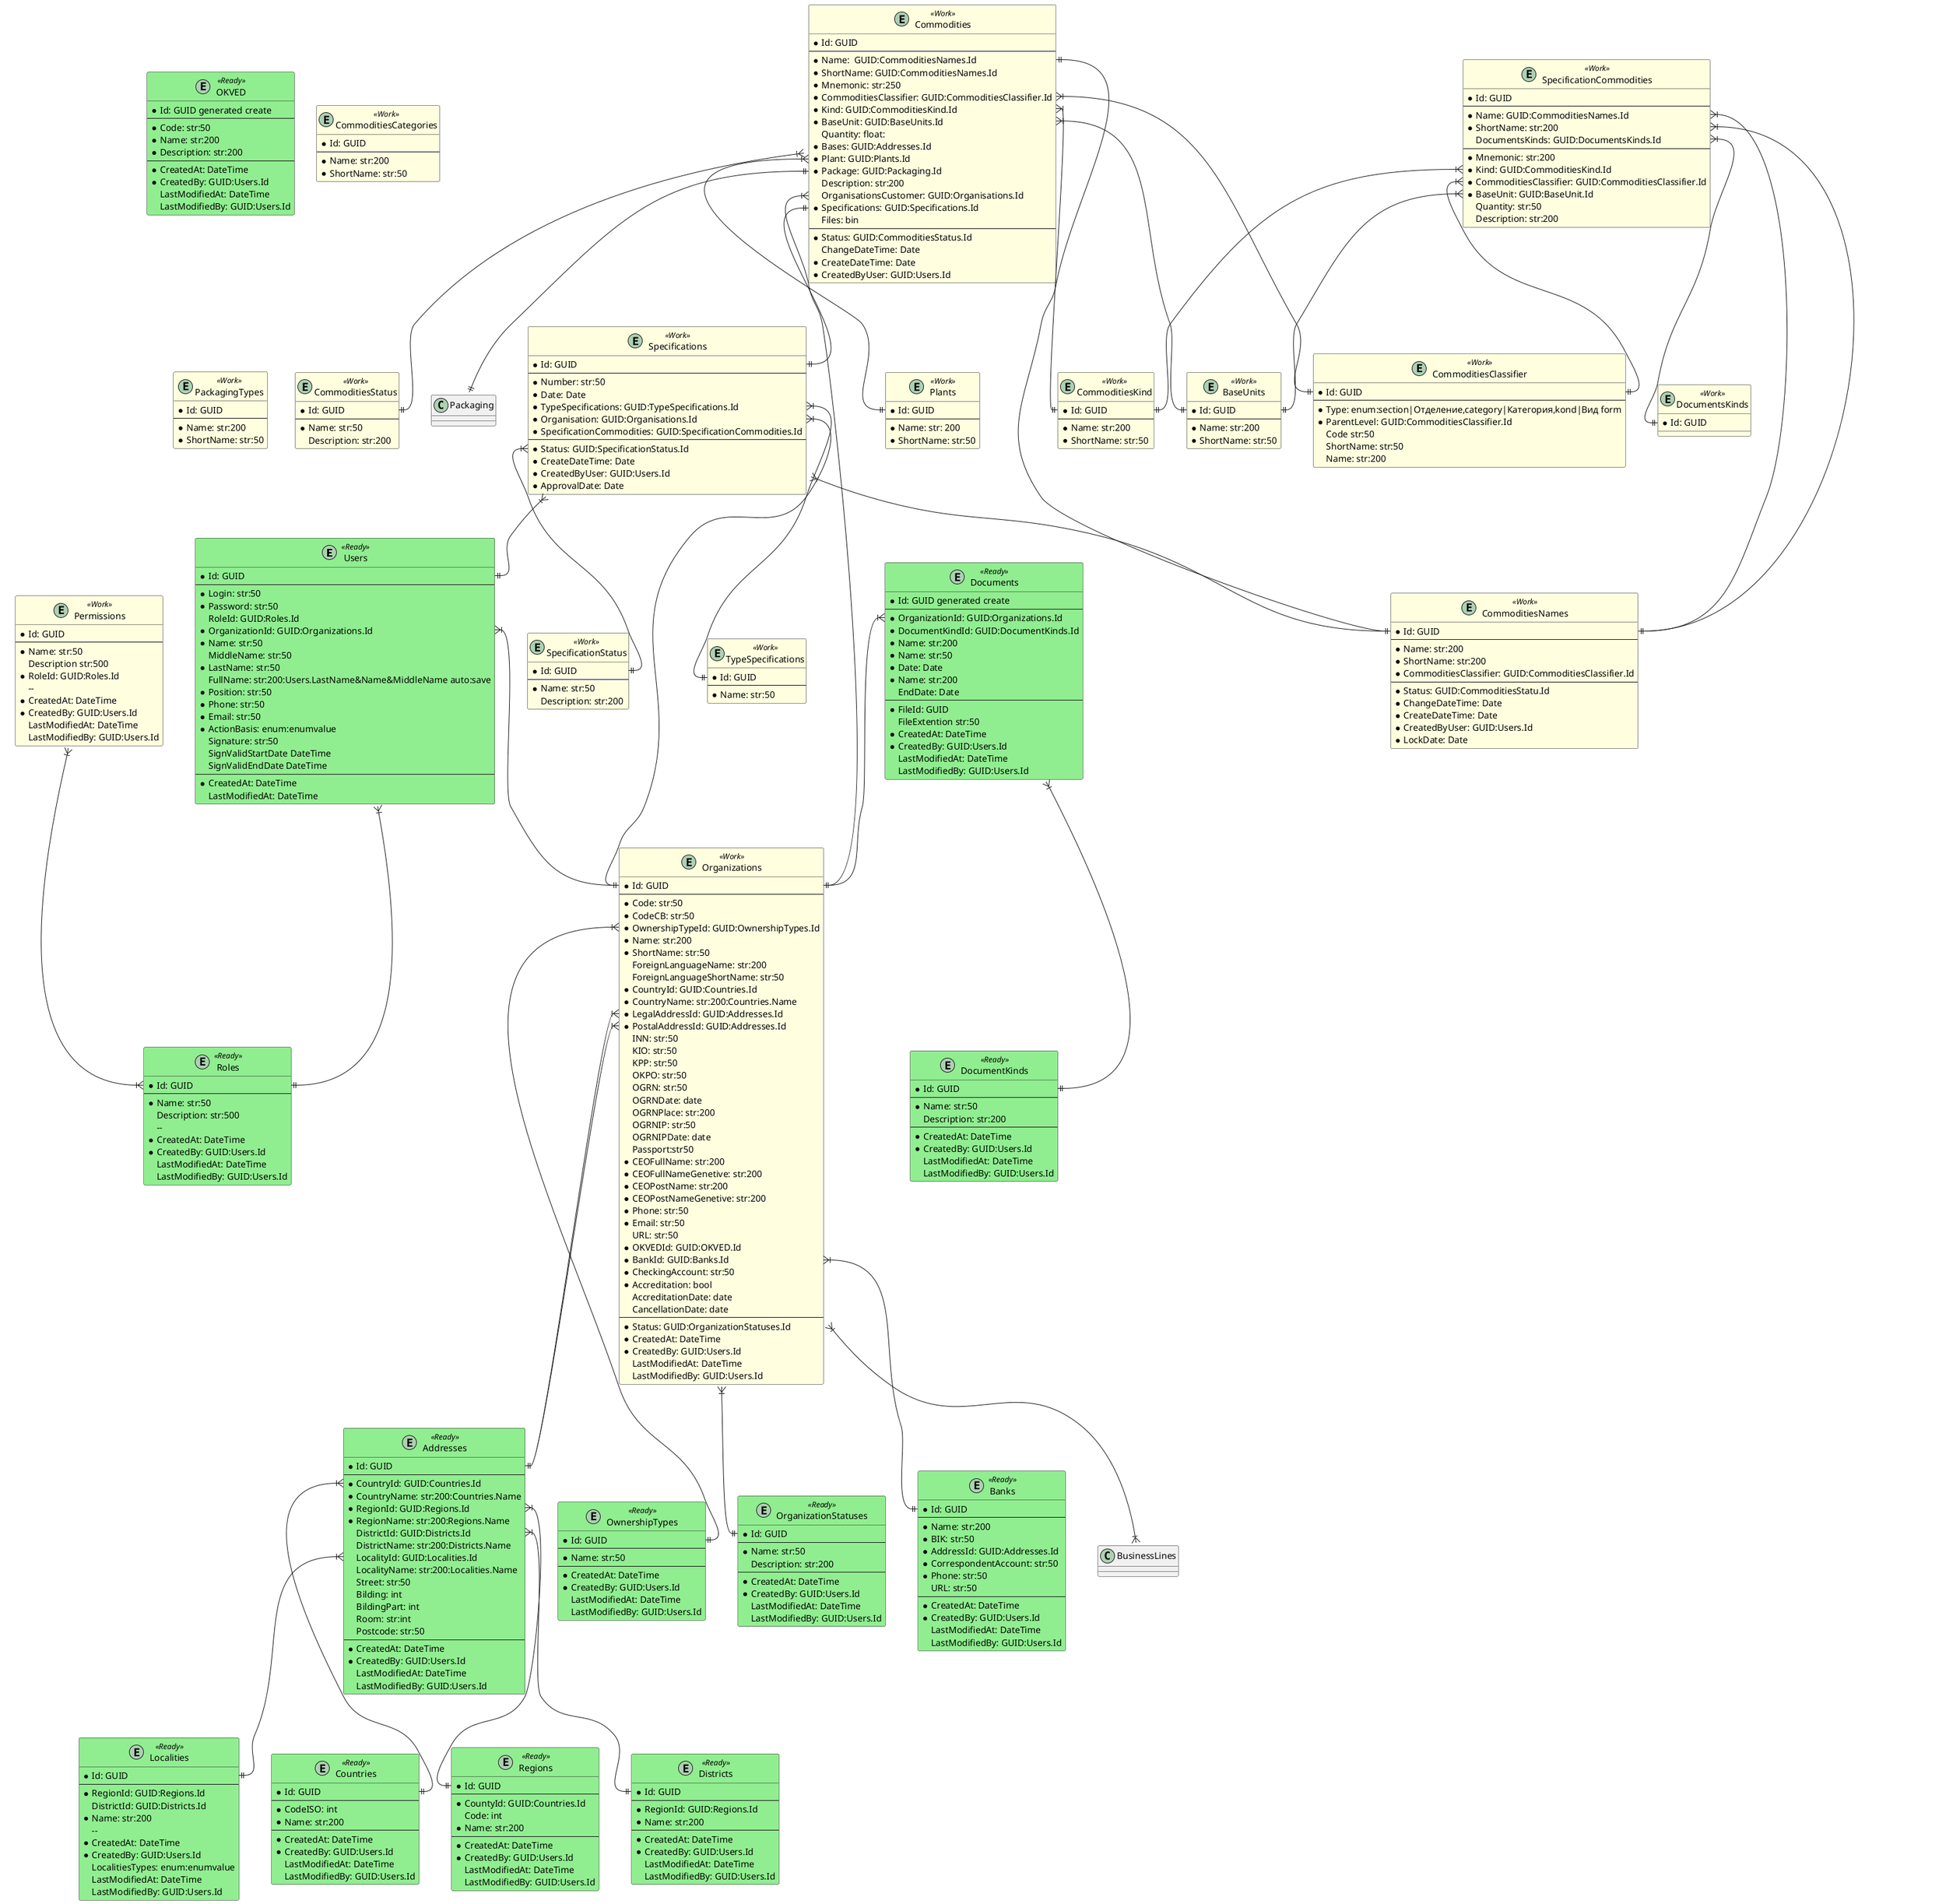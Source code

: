 @startuml "CTS Object Diagram"
/'**Легенда 

Типы данных (DataType):
    str:<long>                  Строка (string) определенной длинны в символах, размер лучше всего указывать кратным 8, т.е. 32, 64, 128, 256 и т.д., минимальная длина строки 32 символа.
    text                        Текст (text) неограниченно длинны.
    int                         Беззнаковое целое число (integer).
    float:<accuracy>            Число (numeric). Вещественное число с определенной точностью. Точность определяется количеством знаков после запятой в формате .<число знаковпосле запятой>.
    date:<mask>                 Дата (date). С помощью маски задается формат вводимого значения, dd, mm, yy, yyyy. Например: dd.mm.yyyy т.д.
    time:<mask>                 Время (time). С помощью маски задается формат вводимого значения, элементы маски hh, mm, ss. Пример: hh:mm:ss, hh:mm, mm:ss и т.д.
    datetime:<mask>             Дата и время (datetime). Дата, дата и время с определенной точностью. С помощью маски задается формат вводимого значения dd.mm.yyyy(yy)_hh:mm:ss, или dd.mm.yyyy(yy).
    bool                        Логический (boolean). Логическое значение - Истина/Лож. Используется для чек-боксов и радио-кнопок.
    enum:enumvalue              Перечисление (enumeration). Значения перечисления указываются в следующей строке в <enumvalue:>, в виде комментария обозначаемом "'", через "," в формате enumvalue:<Id>|<Name>. Перечисление, используется для полей с выпадающим списком к количеством значенией не более 5-10.
    bin                         Бинарный (binary) тип данных. Используется для указания на то что в поле будут хранится именно бинарные данные, например, хэши и т.д.
    GUID                        Глобальный уникльный идентификатор.  

Формат описания объектов (сущьностей):
    EntityName                  Имя объекта.
    EntityStage                 Состояние объекта, Work (в работе)/Ready (готово).
    DataType:argument           Тип данных и даполнительный аргумент, напимер длина строки для строкового реквизита.
    RefrerenceObject.Requsite   Указание на то что данные в рекыизит нужно взять из реквизита указанного объекта, указывается при необходимости.     
    Mandatory                   Знаком "*" - реквизит обязательный для заполнения.

    /'Наименование объекта'/ entity EntityName <<EntityStage>> {
        /'Наименование реквизита'/<Mandatory>RequisiteName: DataType:argument:RefrerenceObject.Requsite
    }        
'/


'**Оформление объектов
skinparam class {
/'Готово'/      BackgroundColor<<Ready>>    LightGreen
/'В работе'/    BackgroundColor<<Work>>     LightYellow
}

'**Таблицы

/'Пользователи'/ entity Users <<Ready>> {
    *Id: GUID
    --
    /'Логин'/ *Login: str:50
    /'Пароль'/ *Password: str:50
    /'Роль'/ RoleId: GUID:Roles.Id
    /'Организация'/ *OrganizationId: GUID:Organizations.Id
    /'Имя'/ *Name: str:50
    /'Отчество'/ MiddleName: str:50
    /'Фамилия'/ *LastName: str:50
    /'ФИО'/ FullName: str:200:Users.LastName&Name&MiddleName auto:save
    /'Должность'/ *Position: str:50
    /'Телефон'/ *Phone: str:50
    /'Е-мэйл'/ *Email: str:50
    /'Действует на основании)'/ *ActionBasis: enum:enumvalue
    'enumvalue:0|Устава, 1|Доверенности
    /'ЭЦП'/ Signature: str:50
    /'Дата начала действия ЭЦП'/ SignValidStartDate DateTime
    /'Дата окончания действия ЭЦП'/ SignValidEndDate DateTime
    --
    /'Создано'/ *CreatedAt: DateTime
    /'Модифицировано'/ LastModifiedAt: DateTime
}

/'Роли'/ entity Roles <<Ready>> {
    *Id: GUID
    --
    /'Имя'/ *Name: str:50
    /'Описание'/ Description: str:500
     --
    /'Создано'/ *CreatedAt: DateTime
    /'Кем создано'/ *CreatedBy: GUID:Users.Id
    /'Модифицировано'/ LastModifiedAt: DateTime
    /'Кем модифицировано'/ LastModifiedBy: GUID:Users.Id
}

/'Разрешения'/ entity Permissions <<Work>> {
'?Нужно продумать как будем описывать разрешения для отдельных объектов?
    *Id: GUID
    --
    /'Имя'/ *Name: str:50
    /'Описание'/ Description str:500
    /'Роль'/ *RoleId: GUID:Roles.Id
     --
    /'Создано'/ *CreatedAt: DateTime
    /'Кем создано'/ *CreatedBy: GUID:Users.Id
    /'Модифицировано'/ LastModifiedAt: DateTime
    /'Кем модифицировано'/ LastModifiedBy: GUID:Users.Id
}

/'Адреса'/ entity Addresses <<Ready>> {
    *Id: GUID
    --
    /'Страна'/ *CountryId: GUID:Countries.Id
    /'Страна'/ *CountryName: str:200:Countries.Name
    /'Регион'/ *RegionId: GUID:Regions.Id
    /'Регион'/ *RegionName: str:200:Regions.Name
    /'Район'/ DistrictId: GUID:Districts.Id
    /'Район'/ DistrictName: str:200:Districts.Name
    /'Населенный пункт'/ LocalityId: GUID:Localities.Id
    /'Населенный пункт'/ LocalityName: str:200:Localities.Name
    /'Улица'/ Street: str:50
    /'Дом'/ Bilding: int
    /'Корпус'/ BildingPart: int
    /'Комната'/ Room: str:int
    /'Индекс'/ Postcode: str:50
    --
    /'Создано'/ *CreatedAt: DateTime
    /'Кем создано'/ *CreatedBy: GUID:Users.Id
    /'Модифицировано'/ LastModifiedAt: DateTime
    /'Кем модифицировано'/ LastModifiedBy: GUID:Users.Id
}

/'Страны'/ entity Countries <<Ready>> {
    *Id: GUID
    --
    /'Код'/ *CodeISO: int
    /'Наименование'/ *Name: str:200
    --
    /'Создано'/ *CreatedAt: DateTime
    /'Кем создано'/ *CreatedBy: GUID:Users.Id
    /'Модифицировано'/ LastModifiedAt: DateTime
    /'Кем модифицировано'/ LastModifiedBy: GUID:Users.Id
}

/'Регионы'/ entity Regions <<Ready>> {
    *Id: GUID
    --
    /'Страна'/ *СountyId: GUID:Countries.Id
    /'Код'/ Code: int
    /'Наименование'/ *Name: str:200
    --
    /'Создано'/ *CreatedAt: DateTime
    /'Кем создано'/ *CreatedBy: GUID:Users.Id
    /'Модифицировано'/ LastModifiedAt: DateTime
    /'Кем модифицировано'/ LastModifiedBy: GUID:Users.Id
}

/'Районы'/ entity Districts <<Ready>> {
    *Id: GUID
    --
    /'Регион'/ *RegionId: GUID:Regions.Id
    /'Наименование'/ *Name: str:200
    --
    /'Создано'/ *CreatedAt: DateTime
    /'Кем создано'/ *CreatedBy: GUID:Users.Id
    /'Модифицировано'/ LastModifiedAt: DateTime
    /'Кем модифицировано'/ LastModifiedBy: GUID:Users.Id
}

/'Населенные пункты'/ entity Localities <<Ready>> {
    *Id: GUID
    --
    /'Регион'/ *RegionId: GUID:Regions.Id
    /'Район'/ DistrictId: GUID:Districts.Id
    /'Наименование'/ *Name: str:200
     --
    /'Создано'/ *CreatedAt: DateTime
    /'Кем создано'/ *CreatedBy: GUID:Users.Id
    /'Типы населенных пунктов'/ LocalitiesTypes: enum:enumvalue
    'enumvalue: 0|Индекс,10|Город,20|Поселок,21|Станица,30|Древня,31|Село,32|Хутор,40|Станция,41|ЖД станция
    /'Модифицировано'/ LastModifiedAt: DateTime
    /'Кем модифицировано'/ LastModifiedBy: GUID:Users.Id
}

/'Организации-участники торгов'/ entity Organizations <<Work>> {
    *Id: GUID
    --
    /'Код'/ *Code: str:50
    /'Код ЦБ'/*CodeCB: str:50
    /'Форма собственности'/ *OwnershipTypeId: GUID:OwnershipTypes.Id 
    /'Наименование'/ *Name: str:200
    /'Сокращенно наименование'/ *ShortName: str:50
    /'Полное наименование на иностранном языке'/ ForeignLanguageName: str:200
    /'Краткое наименование на иностранном языке'/ ForeignLanguageShortName: str:50
    /'Страна'/*CountryId: GUID:Countries.Id
    /'Страна'/ *CountryName: str:200:Countries.Name
    /'Юридический адрес'/ *LegalAddressId: GUID:Addresses.Id
    /'Почтовый адрес'/ *PostalAddressId: GUID:Addresses.Id
    /'ИНН'/ INN: str:50
    /'КИО'/ KIO: str:50
    /'КПП'/ KPP: str:50
    /'ОКПО'/ OKPO: str:50
    /'ОГРН'/ OGRN: str:50
    /'Дата присвоения ОГРН'/ OGRNDate: date
    /'Место выдачи ОГРН'/ OGRNPlace: str:200
    /'ОГРНИП'/ OGRNIP: str:50
    /'Дата регистрации ИП'/ OGRNIPDate: date
    /'Паспорт'/ Passport:str50
    /'ФИО руководителя'/ *CEOFullName: str:200
    /'ФИО руководителя в родительном падеже'/ *CEOFullNameGenetive: str:200
    /'Должность руководителя'/ *CEOPostName: str:200
    /'Должность руководителя в родительном падеже'/ *CEOPostNameGenetive: str:200
    /'Телефон'/ *Phone: str:50
    /'Е-мэйл'/ *Email: str:50
    /'Web-адрес'/ URL: str:50
    /'Вид деятельности по ОКВЭД'/ *OKVEDId: GUID:OKVED.Id
    /'Банк'/ *BankId: GUID:Banks.Id
    /'Расчетный счёт'/ *CheckingAccount: str:50
    /'???Аккредитация'/ *Accreditation: bool
    /'???Дата аккредитации'/ AccreditationDate: date 
    /'???Дата отмены аккредитации'/ CancellationDate: date 
    --
    /'Статус'/ *Status: GUID:OrganizationStatuses.Id
    /'Создано'/ *CreatedAt: DateTime
    /'Кем создано'/ *CreatedBy: GUID:Users.Id
    /'Модифицировано'/ LastModifiedAt: DateTime
    /'Кем модифицировано'/ LastModifiedBy: GUID:Users.Id
}

/'Статус организации'/ entity OrganizationStatuses <<Ready>> {
    *Id: GUID
    --
    /'Наименование'/ *Name: str:50
    /'Описание'/ Description: str:200
    --
    /'Создано'/ *CreatedAt: DateTime
    /'Кем создано'/ *CreatedBy: GUID:Users.Id
    /'Модифицировано'/ LastModifiedAt: DateTime
    /'Кем модифицировано'/ LastModifiedBy: GUID:Users.Id
}

/'Формы собственности'/  entity OwnershipTypes <<Ready>> {
    *Id: GUID
    --
    /'Полное наименование'/ *Name: str:50
    --
    /'Создано'/ *CreatedAt: DateTime
    /'Кем создано'/ *CreatedBy: GUID:Users.Id
    /'Модифицировано'/ LastModifiedAt: DateTime
    /'Кем модифицировано'/ LastModifiedBy: GUID:Users.Id
} 

/'Банки'/ entity Banks <<Ready>> {
    *Id: GUID
    --
    /'Наименование'/ *Name: str:200
    /'БИК'/ *BIK: str:50
    /'Адрес'/ *AddressId: GUID:Addresses.Id
    /'Корресподентский счёт'/ *CorrespondentAccount: str:50
    /'Телефон'/ *Phone: str:50
    /'Веб-адрес'/ URL: str:50
    --
    /'Создано'/ *CreatedAt: DateTime
    /'Кем создано'/ *CreatedBy: GUID:Users.Id
    /'Модифицировано'/ LastModifiedAt: DateTime
    /'Кем модифицировано'/ LastModifiedBy: GUID:Users.Id
}

/'Виды деятельности по ОКВЭД'/ entity OKVED <<Ready>> {
    *Id: GUID generated create
    --
    /'Код'/ *Code: str:50
    /'Наименование'/ *Name: str:200
    /'Расшифровка'/ *Description: str:200
    --
    /'Создано'/ *CreatedAt: DateTime
    /'Кем создано'/ *CreatedBy: GUID:Users.Id
    /'Модифицировано'/ LastModifiedAt: DateTime
    /'Кем модифицировано'/ LastModifiedBy: GUID:Users.Id
}

/'Документы'/ entity Documents <<Ready>> {
    *Id: GUID generated create
    --
    /'Организация'/ *OrganizationId: GUID:Organizations.Id
    /'Вид документа'/ *DocumentKindId: GUID:DocumentKinds.Id 
    /'Наименование документа'/ *Name: str:200
    /'Номер документа'/ *Name: str:50
    /'Дата документа'/ *Date: Date
    /'Тема документа'/ *Name: str:200
    /'Дата завердения действия'/ EndDate: Date
    --
    /'Сффлка на документ в файловом зранилище'/ *FileId: GUID
    /'Расширение файла'/ FileExtention str:50
    /'Создано'/ *CreatedAt: DateTime
    /'Кем создано'/ *CreatedBy: GUID:Users.Id
    /'Модифицировано'/ LastModifiedAt: DateTime
    /'Кем модифицировано'/ LastModifiedBy: GUID:Users.Id
}

/'Вид документа'/ entity DocumentKinds <<Ready>>{
    *Id: GUID
    --
    /'Наименование'/ *Name: str:50
    /'Описание'/ Description: str:200
    --
    /'Создано'/ *CreatedAt: DateTime
    /'Кем создано'/ *CreatedBy: GUID:Users.Id
    /'Модифицировано'/ LastModifiedAt: DateTime
    /'Кем модифицировано'/ LastModifiedBy: GUID:Users.Id
}

/'New 09/12/21'/

/'Каталог ТРУ'/
 entity Commodities <<Work>> { 
    *Id: GUID
    --
    /'Наименование товара'/ *Name:  GUID:CommoditiesNames.Id
    /'Краткое название'/ *ShortName: GUID:CommoditiesNames.Id
    /'??? Мнемоника'/ *Mnemonic: str:250
    /'Классификатор товаров'/ *CommoditiesClassifier: GUID:CommoditiesClassifier.Id
    /'Вид товара'/ *Kind: GUID:CommoditiesKind.Id
    /'Лот (единица измерения товара)'/ *BaseUnit: GUID:BaseUnits.Id
    /'Размер лота'/ Quantity: float: 
    /'Базис поставки'/ *Bases: GUID:Addresses.Id
    /'Завод-производитель'/ *Plant: GUID:Plants.Id
    /'Упаковка'/ *Package: GUID:Packaging.Id
    /'Описание товара'/ Description: str:200
    /'Продавец'/ OrganisationsCustomer: GUID:Organisations.Id
    /'Спецификация'/ *Specifications: GUID:Specifications.Id
    /'Сопроводительные документы'/ Files: bin
    --
    /'Статус'/ *Status: GUID:CommoditiesStatus.Id
    /'Дата изменения'/ ChangeDateTime: Date
    /'Дата создания'/ *CreateDateTime: Date
    /'Автор'/ *CreatedByUser: GUID:Users.Id
}

/'Наименование товара'/ entity CommoditiesNames <<Work>> {
    *Id: GUID
    --
    /'Наименование'/ *Name: str:200
    /'Краткое название'/ *ShortName: str:200
    /'Классификатор товаров'/ *CommoditiesClassifier: GUID:CommoditiesClassifier.Id
    --
    /'Статус'/ *Status: GUID:CommoditiesStatu.Id
    /'Дата изменения'/ *ChangeDateTime: Date
    /'Дата создания'/ *CreateDateTime: Date
    /'Автор'/ *CreatedByUser: GUID:Users.Id
    /'Дата блокировки'/ *LockDate: Date
}

/'Спецификация биржевых товаров'/ entity Specifications <<Work>> {
    *Id: GUID
    --
    /'Номер'/ *Number: str:50
    /'Дата'/ *Date: Date
    /'Тип спецификации'/ *TypeSpecifications: GUID:TypeSpecifications.Id
    /'Участник торгов'/ *Organisation: GUID:Organisations.Id
    /'Перечень берживых товаров (табличная часть)'/ *SpecificationCommodities: GUID:SpecificationCommodities.Id
    --
    /'Статус'/ *Status: GUID:SpecificationStatus.Id
    /'Дата создания'/ *CreateDateTime: Date
    /'Автор'/ *CreatedByUser: GUID:Users.Id
    /'Дата утверждения'/ *ApprovalDate: Date
}

/'Перечень биржевых товаров в спецификации'/ entity SpecificationCommodities <<Work>>{
    *Id: GUID 
    --
    /'Наименование товара'/ *Name: GUID:CommoditiesNames.Id
    /'Краткое название'/ *ShortName: str:200
    /'Виды сопроводительных документов'/ DocumentsKinds: GUID:DocumentsKinds.Id
    --
    /'??? Мнемоника'/ *Mnemonic: str:200
    /'Вид товара'/ *Kind: GUID:CommoditiesKind.Id
    /'Классификатор товаров'/ *CommoditiesClassifier: GUID:CommoditiesClassifier.Id
    /'Лот (единица измерения товара)'/ *BaseUnit: GUID:BaseUnit.Id
    /'Размер лота'/ Quantity: str:50
    /'Описание товара'/ Description: str:200
}

'**Справочники

/'Статусы Каталога ТРУ'/ entity CommoditiesStatus <<Work>>{
    *Id: GUID
    --
    /'Наименование'/ *Name: str:50
    /'Описание'/ Description: str:200
}

/'Статус Cпецификации'/ entity SpecificationStatus <<Work>>{
    *Id: GUID
    --
    /'Наименование'/ *Name: str:50
    /'Описание'/ Description: str:200
}

/'Виды сопроводительных документов'/ entity DocumentsKinds <<Work>>{
    *Id: GUID
}

/'Категория товара'/ entity CommoditiesCategories <<Work>> {
    *Id: GUID
    --
    /'Наименование'/ *Name: str:200
    /'Краткое название'/ *ShortName: str:50
}

/'Вид товара'/ entity CommoditiesKind <<Work>> {
    *Id: GUID
    --
    /'Наименование'/ *Name: str:200
    /'Краткое название'/ *ShortName: str:50
}

/'Единица измерения'/ entity BaseUnits <<Work>> {
    *Id: GUID
    --
    /'Наименование'/ *Name: str:200
    /'Краткое название'/ *ShortName: str:50
}

/'Завод-производитель'/ entity Plants <<Work>> {
    *Id: GUID
    --
    /'Наименование'/ *Name: str: 200
    /'Краткое название'/ *ShortName: str:50
}

/'Упаковка'/ entity PackagingTypes <<Work>> {
    *Id: GUID
    --
    /'Наименование'/ *Name: str:200
    /'Краткое название'/ *ShortName: str:50
}

/'(Преработать) Классификатор товаров'/ entity CommoditiesClassifier <<Work>> {
    *Id: GUID
    --
    /'Тип записи'/ *Type: enum:section|Отделение,category|Категория,kond|Вид form
    /'Уровень родитель'/ *ParentLevel: GUID:CommoditiesClassifier.Id
    /'Код'/ Code str:50
    /'Краткое наименование'/ ShortName: str:50
    /'Полное наименование'/ Name: str:200
 }

/'Тип специификации'/ entity TypeSpecifications <<Work>> {
    *Id: GUID
    --
    /'Наименование'/ *Name: str:50
}
/'--------------------'/

'Пользователи
    Users::OrganizationId }|--|| Organizations::Id
    Users::RolesId }|--|| Roles::Id
    
'Разрешения'
    Permissions::RolesId }|--|{ Roles::Id

'Адреса
    Addresses::CountryId }|--|| Countries::Id
    Addresses::RegionId }|--|| Regions::Id
    Addresses::DistrictId }|--|| Districts::Id
    Addresses::LocalityId }|--|| Localities::Id

'Организация
    
    Organizations::OwnershipTypeId }|--|| OwnershipTypes::Id
    Organizations::BusinessLineId }|--|{ BusinessLines::Id
    Organizations::LegalAddressId }|--|| Addresses::Id
    Organizations::PostalAddressId }|--|| Addresses::Id
    Organizations::BankId }|--|| Banks::Id
    Organizations::OrganizationStatusId }|--|| OrganizationStatuses::Id

'Документация
    Documents::OrganizationId }|--|| Organizations::Id
    Documents::DocumentKindsId }|--|| DocumentKinds::Id

/'New 09/12/21'/
'Каталог ТРУ'
    Commodities::Name ||--|| CommoditiesNames::Id
    Commodities::Kind }|--|| CommoditiesKind::Id
    Commodities::BaseUnit }|--|| BaseUnits::Id
    Commodities::CommoditiesClassifier }|--|| CommoditiesClassifier::Id
    Commodities::Package ||--|| Packaging::Id
    Commodities::Plant }|--|| Plants::Id
    Commodities::OrganisationsCustomer }|--|| Organizations::Id
    Commodities::CatalogStatus }|--|| CommoditiesStatus::Id
    Commodities::Specifications ||--|| Specifications::Id 

'Спецификация биржевых товаров
    Specifications::Organisation }|--|| Organizations::Id
    Specifications::CommoditiesName }|--|| CommoditiesNames::Id
    Specifications::Сreator }|--|| Users::Id
    Specifications::SpecificationStatus }|--|| SpecificationStatus::Id
    Specifications::TypeSpecifications }|--|| TypeSpecifications::Id

'Перечень берживых товаров
    SpecificationCommodities::Name }|--|| CommoditiesNames::Id
    SpecificationCommodities::ShortName }|--|| CommoditiesNames::Id
    SpecificationCommodities::Kind }|--|| CommoditiesKind::Id
    SpecificationCommodities::CommoditiesClassifier }|--|| CommoditiesClassifier::Id
    SpecificationCommodities::BaseUnit }|--|| BaseUnits::Id
    SpecificationCommodities::DocumentsKinds }|--|| DocumentsKinds::Id

@enduml